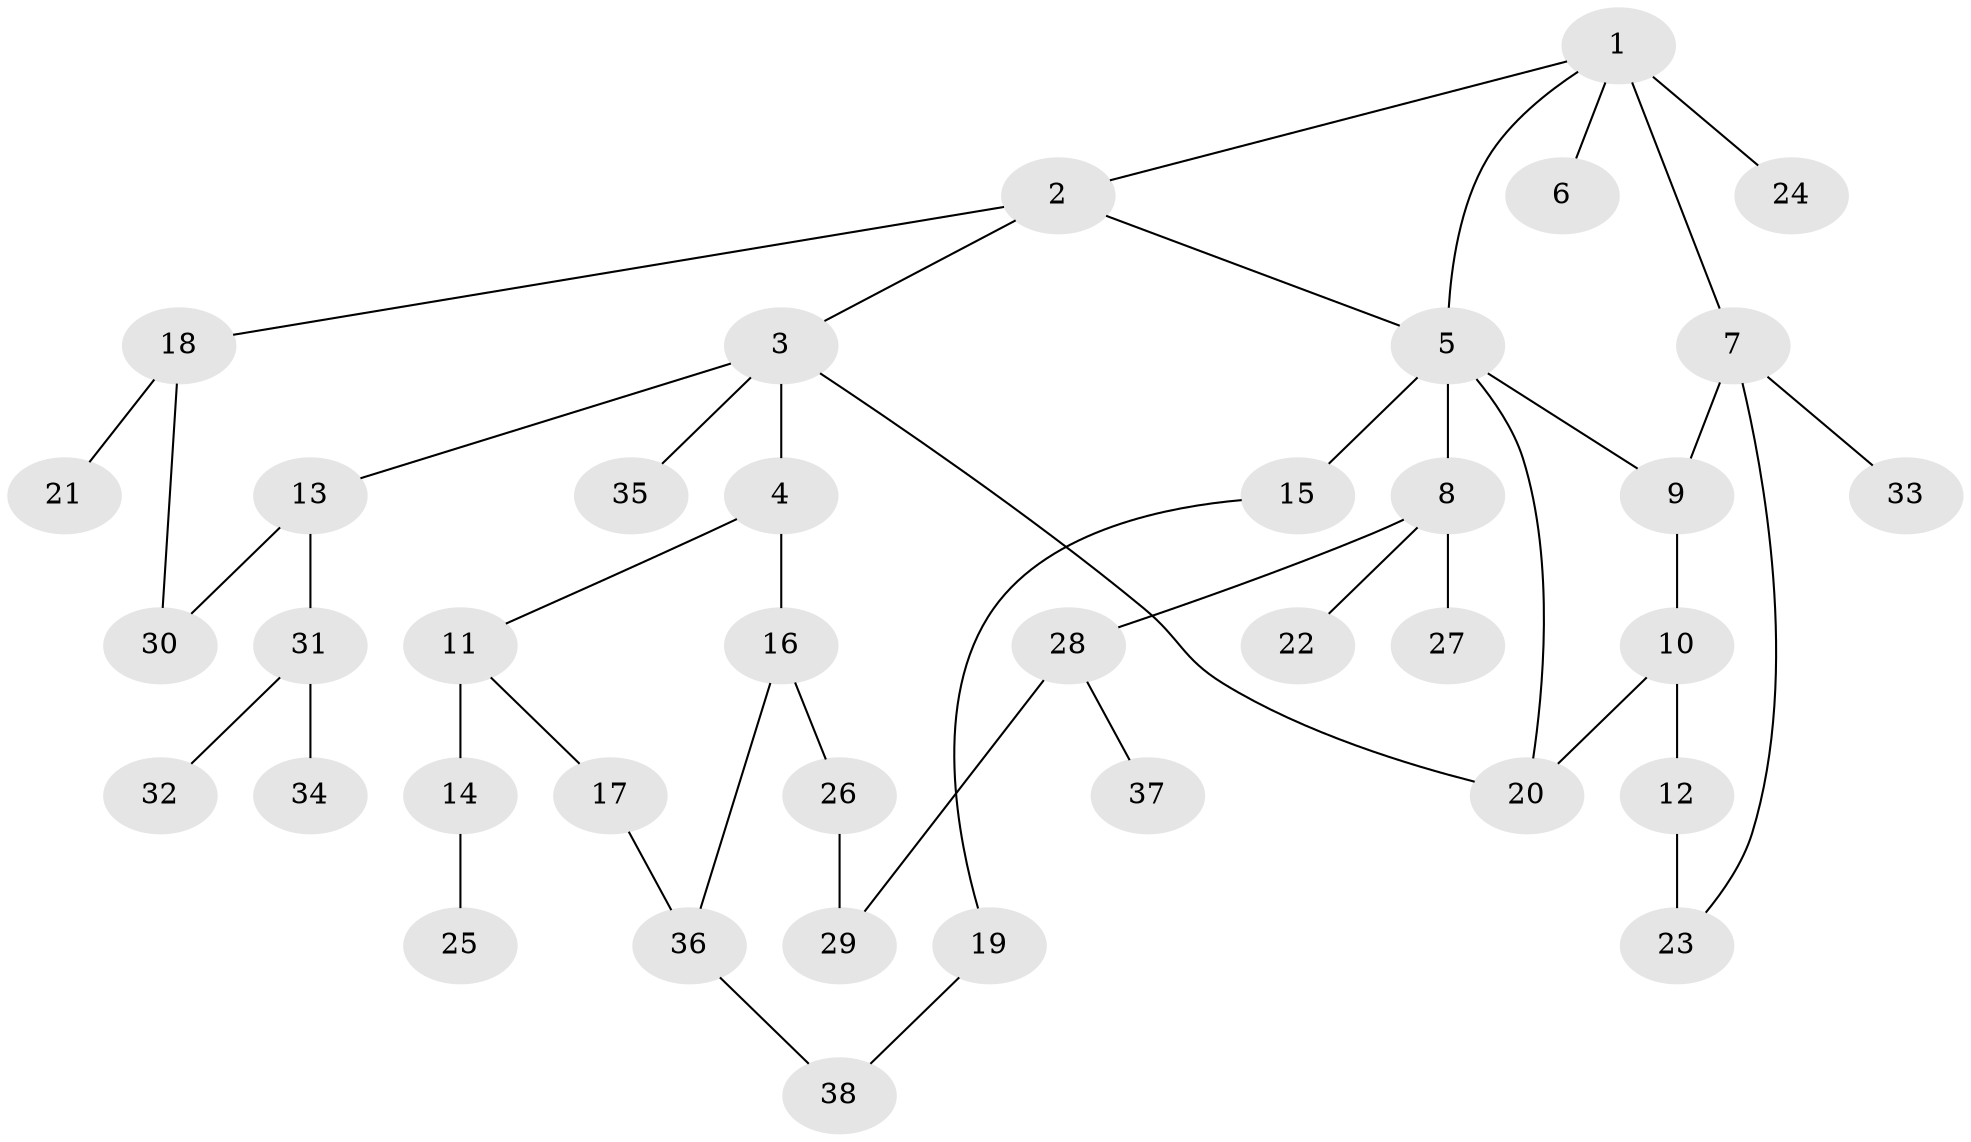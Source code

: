 // original degree distribution, {4: 0.17333333333333334, 3: 0.12, 2: 0.32, 6: 0.02666666666666667, 1: 0.36}
// Generated by graph-tools (version 1.1) at 2025/34/03/09/25 02:34:06]
// undirected, 38 vertices, 46 edges
graph export_dot {
graph [start="1"]
  node [color=gray90,style=filled];
  1;
  2;
  3;
  4;
  5;
  6;
  7;
  8;
  9;
  10;
  11;
  12;
  13;
  14;
  15;
  16;
  17;
  18;
  19;
  20;
  21;
  22;
  23;
  24;
  25;
  26;
  27;
  28;
  29;
  30;
  31;
  32;
  33;
  34;
  35;
  36;
  37;
  38;
  1 -- 2 [weight=1.0];
  1 -- 5 [weight=1.0];
  1 -- 6 [weight=1.0];
  1 -- 7 [weight=1.0];
  1 -- 24 [weight=2.0];
  2 -- 3 [weight=1.0];
  2 -- 5 [weight=1.0];
  2 -- 18 [weight=1.0];
  3 -- 4 [weight=1.0];
  3 -- 13 [weight=1.0];
  3 -- 20 [weight=1.0];
  3 -- 35 [weight=1.0];
  4 -- 11 [weight=1.0];
  4 -- 16 [weight=1.0];
  5 -- 8 [weight=2.0];
  5 -- 9 [weight=1.0];
  5 -- 15 [weight=1.0];
  5 -- 20 [weight=1.0];
  7 -- 9 [weight=1.0];
  7 -- 23 [weight=1.0];
  7 -- 33 [weight=1.0];
  8 -- 22 [weight=1.0];
  8 -- 27 [weight=1.0];
  8 -- 28 [weight=1.0];
  9 -- 10 [weight=1.0];
  10 -- 12 [weight=1.0];
  10 -- 20 [weight=1.0];
  11 -- 14 [weight=4.0];
  11 -- 17 [weight=1.0];
  12 -- 23 [weight=2.0];
  13 -- 30 [weight=1.0];
  13 -- 31 [weight=1.0];
  14 -- 25 [weight=1.0];
  15 -- 19 [weight=1.0];
  16 -- 26 [weight=1.0];
  16 -- 36 [weight=1.0];
  17 -- 36 [weight=1.0];
  18 -- 21 [weight=1.0];
  18 -- 30 [weight=1.0];
  19 -- 38 [weight=1.0];
  26 -- 29 [weight=1.0];
  28 -- 29 [weight=1.0];
  28 -- 37 [weight=1.0];
  31 -- 32 [weight=1.0];
  31 -- 34 [weight=1.0];
  36 -- 38 [weight=1.0];
}
